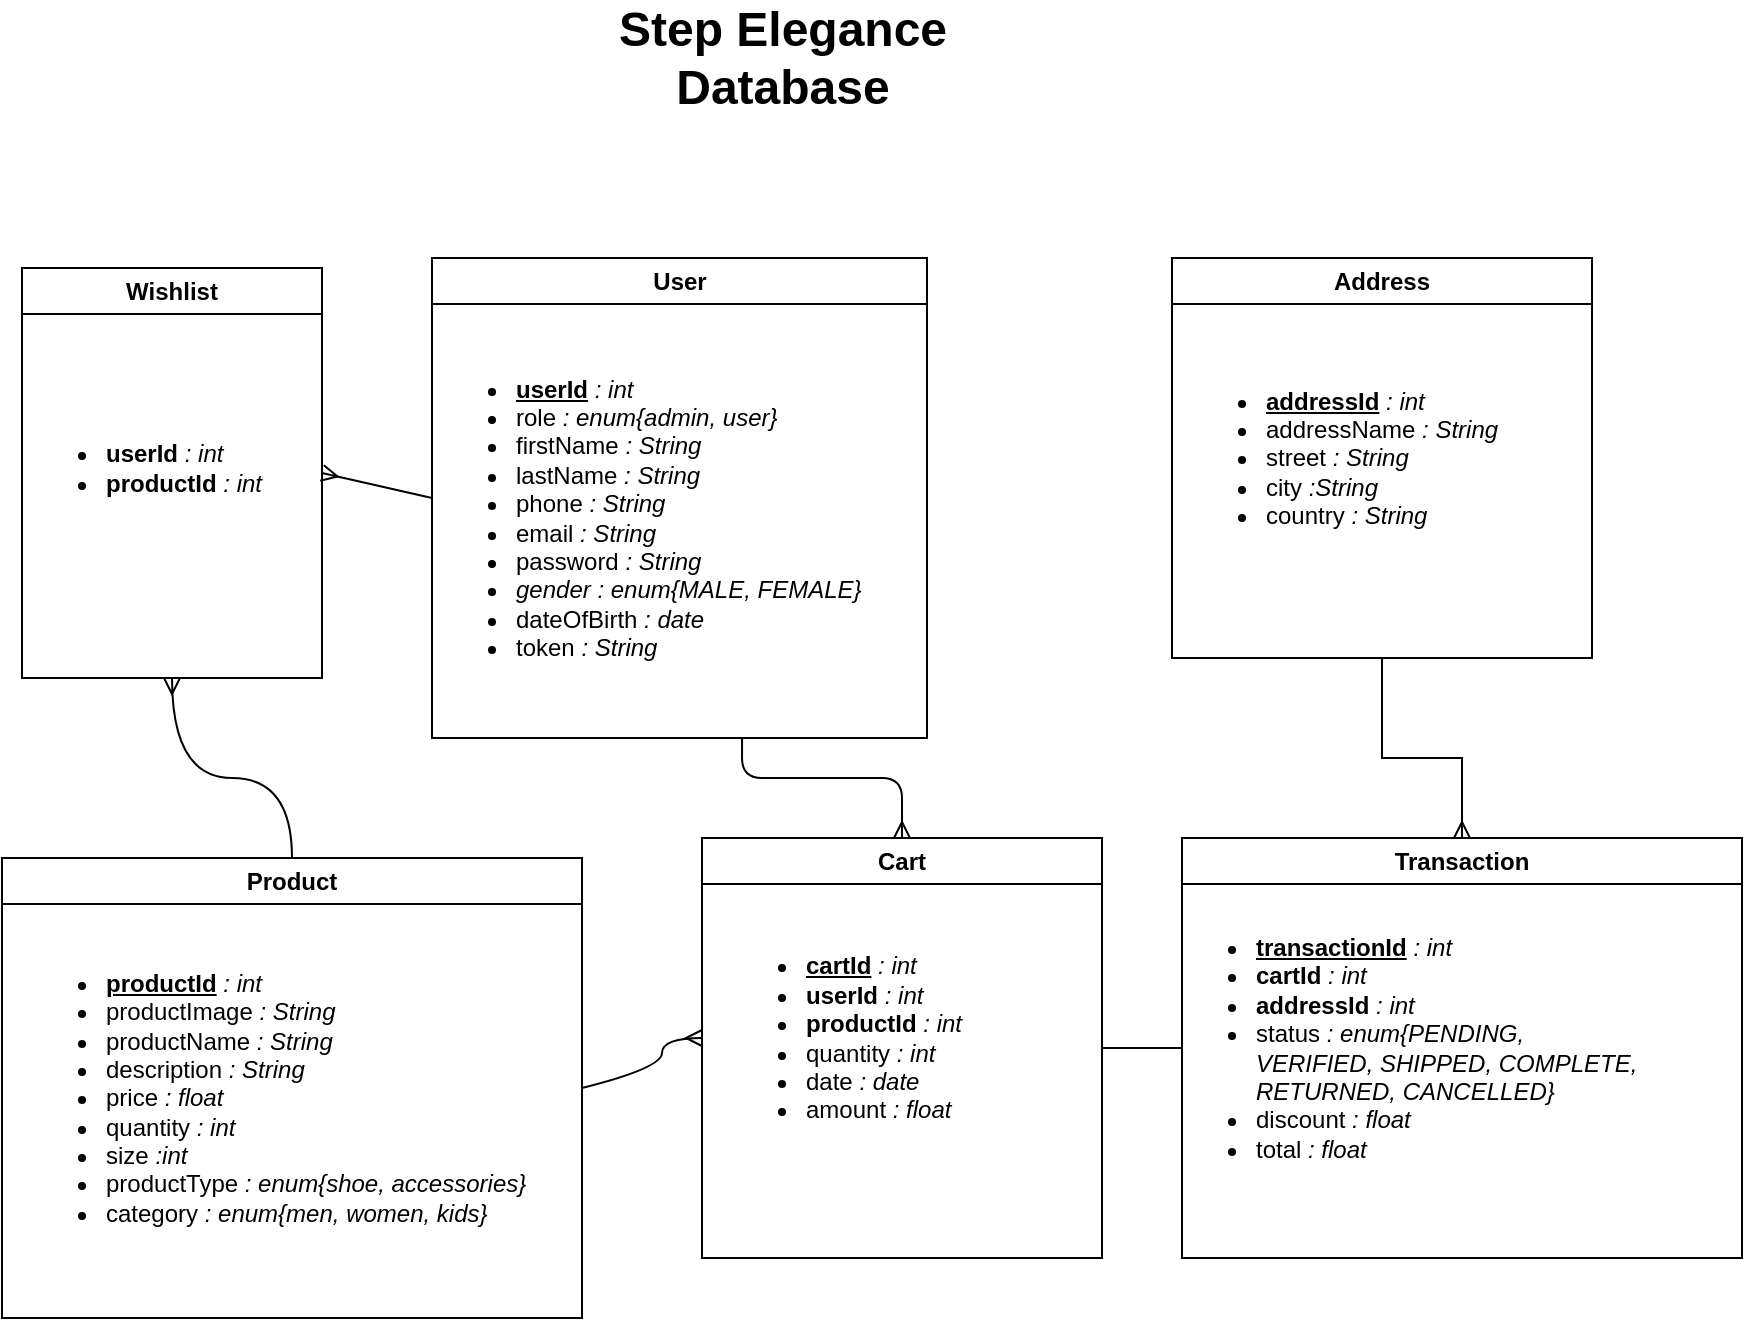 <mxfile>
    <diagram id="gWiZ1O8cVYJS-ZrOckYk" name="Page-1">
        <mxGraphModel dx="1130" dy="571" grid="1" gridSize="10" guides="1" tooltips="1" connect="1" arrows="1" fold="1" page="1" pageScale="1" pageWidth="1169" pageHeight="827" math="0" shadow="0">
            <root>
                <mxCell id="0"/>
                <mxCell id="1" parent="0"/>
                <mxCell id="4" value="Product" style="swimlane;whiteSpace=wrap;html=1;" parent="1" vertex="1">
                    <mxGeometry x="10" y="450" width="290" height="230" as="geometry"/>
                </mxCell>
                <mxCell id="11" value="&lt;ul&gt;&lt;li&gt;&lt;u style=&quot;font-weight: bold;&quot;&gt;productId&lt;/u&gt;&lt;i&gt;&amp;nbsp;: int&lt;/i&gt;&lt;/li&gt;&lt;li&gt;productImage&lt;i&gt; : String&lt;/i&gt;&lt;/li&gt;&lt;li&gt;productName &lt;i&gt;: String&lt;/i&gt;&lt;/li&gt;&lt;li&gt;description &lt;i&gt;: String&lt;/i&gt;&lt;/li&gt;&lt;li&gt;price &lt;i&gt;: float&lt;/i&gt;&lt;/li&gt;&lt;li&gt;quantity &lt;i&gt;: int&lt;/i&gt;&lt;/li&gt;&lt;li&gt;size &lt;i&gt;:int&lt;/i&gt;&lt;/li&gt;&lt;li&gt;productType &lt;i&gt;: enum{shoe, accessories}&lt;/i&gt;&lt;/li&gt;&lt;li&gt;category &lt;i&gt;: enum{men, women, kids}&lt;/i&gt;&lt;/li&gt;&lt;/ul&gt;" style="text;html=1;align=left;verticalAlign=middle;resizable=0;points=[];autosize=1;strokeColor=none;fillColor=none;" parent="4" vertex="1">
                    <mxGeometry x="10" y="10" width="270" height="220" as="geometry"/>
                </mxCell>
                <mxCell id="5" value="User" style="swimlane;whiteSpace=wrap;html=1;" parent="1" vertex="1">
                    <mxGeometry x="225" y="150" width="247.5" height="240" as="geometry"/>
                </mxCell>
                <mxCell id="6" value="&lt;ul&gt;&lt;li&gt;&lt;b&gt;&lt;u&gt;userId&lt;/u&gt;&amp;nbsp;&lt;/b&gt;&lt;i&gt;: int&lt;/i&gt;&lt;/li&gt;&lt;li&gt;role &lt;i&gt;: enum{admin, user}&lt;/i&gt;&lt;/li&gt;&lt;li&gt;firstName &lt;i&gt;: String&lt;/i&gt;&lt;/li&gt;&lt;li&gt;lastName &lt;i&gt;: String&lt;/i&gt;&lt;/li&gt;&lt;li&gt;phone&lt;i&gt; : String&lt;/i&gt;&lt;/li&gt;&lt;li&gt;email &lt;i&gt;: String&lt;/i&gt;&lt;/li&gt;&lt;li&gt;password &lt;i&gt;: String&lt;/i&gt;&lt;/li&gt;&lt;li&gt;&lt;i&gt;gender : enum{MALE, FEMALE}&lt;/i&gt;&lt;/li&gt;&lt;li&gt;dateOfBirth &lt;i&gt;: date&lt;/i&gt;&lt;/li&gt;&lt;li&gt;token&lt;i&gt; : String&lt;/i&gt;&lt;/li&gt;&lt;/ul&gt;" style="text;html=1;align=left;verticalAlign=middle;resizable=0;points=[];autosize=1;strokeColor=none;fillColor=none;" parent="5" vertex="1">
                    <mxGeometry y="10" width="240" height="240" as="geometry"/>
                </mxCell>
                <mxCell id="35" style="edgeStyle=none;html=1;exitX=0.5;exitY=1;exitDx=0;exitDy=0;entryX=0.5;entryY=0;entryDx=0;entryDy=0;strokeColor=default;endArrow=none;endFill=0;curved=1;startArrow=ERmany;startFill=0;" parent="1" source="7" target="4" edge="1">
                    <mxGeometry relative="1" as="geometry">
                        <Array as="points">
                            <mxPoint x="95" y="410"/>
                            <mxPoint x="155" y="410"/>
                        </Array>
                    </mxGeometry>
                </mxCell>
                <mxCell id="42" style="edgeStyle=none;rounded=0;html=1;exitX=1;exitY=0.5;exitDx=0;exitDy=0;strokeColor=default;startArrow=ERmany;startFill=0;endArrow=none;endFill=0;entryX=0;entryY=0.5;entryDx=0;entryDy=0;" parent="1" source="7" target="5" edge="1">
                    <mxGeometry relative="1" as="geometry">
                        <mxPoint x="200" y="280" as="targetPoint"/>
                    </mxGeometry>
                </mxCell>
                <mxCell id="7" value="Wishlist" style="swimlane;whiteSpace=wrap;html=1;" parent="1" vertex="1">
                    <mxGeometry x="20" y="155" width="150" height="205" as="geometry"/>
                </mxCell>
                <mxCell id="12" value="&lt;ul&gt;&lt;li&gt;&lt;b style=&quot;background-color: initial;&quot;&gt;userId &lt;/b&gt;&lt;i style=&quot;background-color: initial;&quot;&gt;: int&lt;/i&gt;&lt;/li&gt;&lt;li&gt;&lt;b&gt;productId &lt;/b&gt;&lt;i&gt;: int&lt;/i&gt;&lt;/li&gt;&lt;/ul&gt;" style="text;html=1;align=left;verticalAlign=middle;resizable=0;points=[];autosize=1;strokeColor=none;fillColor=none;" parent="7" vertex="1">
                    <mxGeometry y="60" width="140" height="80" as="geometry"/>
                </mxCell>
                <mxCell id="43" style="edgeStyle=none;html=1;exitX=1;exitY=0.5;exitDx=0;exitDy=0;entryX=0;entryY=0.5;entryDx=0;entryDy=0;startArrow=none;startFill=0;endArrow=none;endFill=0;" parent="1" source="8" target="15" edge="1">
                    <mxGeometry relative="1" as="geometry"/>
                </mxCell>
                <mxCell id="44" style="edgeStyle=none;html=1;exitX=0.5;exitY=0;exitDx=0;exitDy=0;entryX=0.646;entryY=0.958;entryDx=0;entryDy=0;entryPerimeter=0;startArrow=ERmany;startFill=0;endArrow=none;endFill=0;" parent="1" source="8" target="6" edge="1">
                    <mxGeometry relative="1" as="geometry">
                        <Array as="points">
                            <mxPoint x="460" y="410"/>
                            <mxPoint x="380" y="410"/>
                        </Array>
                    </mxGeometry>
                </mxCell>
                <mxCell id="8" value="Cart" style="swimlane;whiteSpace=wrap;html=1;" parent="1" vertex="1">
                    <mxGeometry x="360" y="440" width="200" height="210" as="geometry"/>
                </mxCell>
                <mxCell id="10" value="&lt;ul&gt;&lt;li&gt;&lt;u style=&quot;font-weight: bold;&quot;&gt;cartId&lt;/u&gt;&lt;i&gt;&amp;nbsp;: int&lt;/i&gt;&lt;/li&gt;&lt;li&gt;&lt;b style=&quot;&quot;&gt;userId &lt;/b&gt;&lt;i&gt;: int&lt;/i&gt;&lt;/li&gt;&lt;li&gt;&lt;b style=&quot;&quot;&gt;productId&amp;nbsp;&lt;/b&gt;&lt;i&gt;: int&lt;/i&gt;&lt;/li&gt;&lt;li&gt;quantity&lt;i&gt; : int&lt;/i&gt;&lt;/li&gt;&lt;li&gt;date &lt;i&gt;: date&lt;/i&gt;&lt;/li&gt;&lt;li&gt;amount &lt;i&gt;: float&lt;/i&gt;&lt;/li&gt;&lt;/ul&gt;" style="text;html=1;align=left;verticalAlign=middle;resizable=0;points=[];autosize=1;strokeColor=none;fillColor=none;" parent="8" vertex="1">
                    <mxGeometry x="10" y="20" width="140" height="160" as="geometry"/>
                </mxCell>
                <mxCell id="40" style="edgeStyle=none;html=1;exitX=0.5;exitY=1;exitDx=0;exitDy=0;strokeColor=default;startArrow=none;startFill=0;endArrow=ERmany;endFill=0;entryX=0.5;entryY=0;entryDx=0;entryDy=0;rounded=0;" parent="1" source="13" target="15" edge="1">
                    <mxGeometry relative="1" as="geometry">
                        <mxPoint x="595" y="400" as="targetPoint"/>
                        <Array as="points">
                            <mxPoint x="700" y="400"/>
                            <mxPoint x="740" y="400"/>
                        </Array>
                    </mxGeometry>
                </mxCell>
                <mxCell id="13" value="Address" style="swimlane;whiteSpace=wrap;html=1;" parent="1" vertex="1">
                    <mxGeometry x="595" y="150" width="210" height="200" as="geometry">
                        <mxRectangle x="595" y="150" width="90" height="30" as="alternateBounds"/>
                    </mxGeometry>
                </mxCell>
                <mxCell id="14" value="&lt;ul&gt;&lt;li style=&quot;&quot;&gt;&lt;u style=&quot;font-weight: bold;&quot;&gt;addressId&lt;/u&gt;&lt;i&gt;&amp;nbsp;: int&lt;/i&gt;&lt;/li&gt;&lt;li style=&quot;&quot;&gt;addressName &lt;i&gt;: String&lt;/i&gt;&lt;/li&gt;&lt;li style=&quot;&quot;&gt;street &lt;i&gt;: String&lt;/i&gt;&lt;/li&gt;&lt;li&gt;city &lt;i&gt;:String&lt;/i&gt;&lt;/li&gt;&lt;li&gt;country &lt;i&gt;: String&lt;/i&gt;&lt;/li&gt;&lt;/ul&gt;" style="text;html=1;align=left;verticalAlign=middle;resizable=0;points=[];autosize=1;strokeColor=none;fillColor=none;" parent="13" vertex="1">
                    <mxGeometry x="5" y="30" width="180" height="140" as="geometry"/>
                </mxCell>
                <mxCell id="15" value="Transaction" style="swimlane;whiteSpace=wrap;html=1;" parent="1" vertex="1">
                    <mxGeometry x="600" y="440" width="280" height="210" as="geometry"/>
                </mxCell>
                <mxCell id="16" value="&lt;ul&gt;&lt;li&gt;&lt;u style=&quot;font-weight: bold;&quot;&gt;transactionId&lt;/u&gt;&lt;i&gt;&amp;nbsp;: int&lt;/i&gt;&lt;/li&gt;&lt;li&gt;&lt;b style=&quot;&quot;&gt;cartId&lt;/b&gt;&lt;i&gt;&amp;nbsp;: int&lt;/i&gt;&lt;/li&gt;&lt;li style=&quot;border-color: var(--border-color);&quot;&gt;&lt;b style=&quot;border-color: var(--border-color);&quot;&gt;addressId&amp;nbsp;&lt;/b&gt;&lt;i style=&quot;border-color: var(--border-color);&quot;&gt;: int&lt;/i&gt;&lt;/li&gt;&lt;li&gt;status&lt;i&gt;&amp;nbsp;: enum{PENDING, &lt;br&gt;VERIFIED, SHIPPED, COMPLETE, &lt;br&gt;RETURNED, CANCELLED}&lt;/i&gt;&lt;/li&gt;&lt;li&gt;discount&lt;i&gt;&amp;nbsp;: float&lt;/i&gt;&lt;/li&gt;&lt;li&gt;total &lt;i&gt;: float&lt;/i&gt;&lt;/li&gt;&lt;/ul&gt;" style="text;html=1;align=left;verticalAlign=middle;resizable=0;points=[];autosize=1;strokeColor=none;fillColor=none;" parent="15" vertex="1">
                    <mxGeometry x="-5" y="10" width="250" height="190" as="geometry"/>
                </mxCell>
                <mxCell id="37" style="edgeStyle=none;html=1;exitX=0;exitY=0.5;exitDx=0;exitDy=0;entryX=1;entryY=0.5;entryDx=0;entryDy=0;strokeColor=default;endArrow=none;endFill=0;startArrow=ERmany;startFill=0;curved=1;" parent="1" target="4" edge="1">
                    <mxGeometry relative="1" as="geometry">
                        <Array as="points">
                            <mxPoint x="340" y="540"/>
                            <mxPoint x="340" y="555"/>
                        </Array>
                        <mxPoint x="360" y="540" as="sourcePoint"/>
                    </mxGeometry>
                </mxCell>
                <mxCell id="20" value="Step Elegance&lt;br&gt;Database" style="text;strokeColor=none;fillColor=none;html=1;fontSize=24;fontStyle=1;verticalAlign=middle;align=center;" parent="1" vertex="1">
                    <mxGeometry x="350" y="30" width="100" height="40" as="geometry"/>
                </mxCell>
            </root>
        </mxGraphModel>
    </diagram>
</mxfile>
